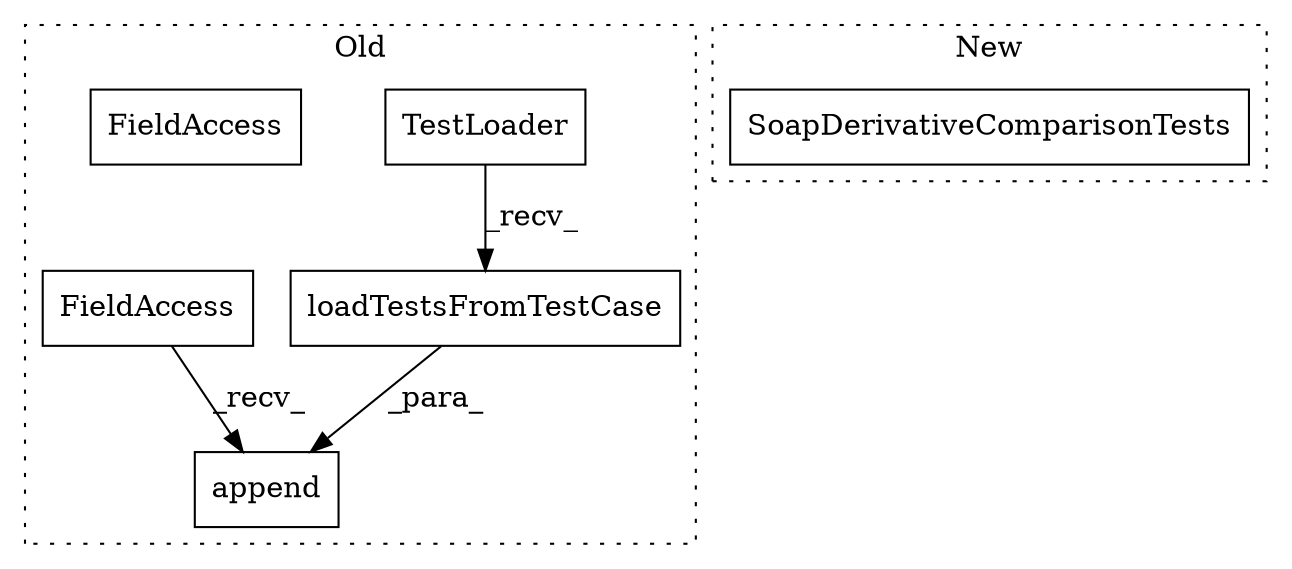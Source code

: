 digraph G {
subgraph cluster0 {
1 [label="append" a="32" s="5319,5400" l="7,1" shape="box"];
3 [label="TestLoader" a="32" s="5335" l="12" shape="box"];
4 [label="loadTestsFromTestCase" a="32" s="5348,5399" l="22,1" shape="box"];
5 [label="FieldAccess" a="22" s="5312" l="6" shape="box"];
6 [label="FieldAccess" a="22" s="5312" l="6" shape="box"];
label = "Old";
style="dotted";
}
subgraph cluster1 {
2 [label="SoapDerivativeComparisonTests" a="32" s="7322" l="31" shape="box"];
label = "New";
style="dotted";
}
3 -> 4 [label="_recv_"];
4 -> 1 [label="_para_"];
6 -> 1 [label="_recv_"];
}